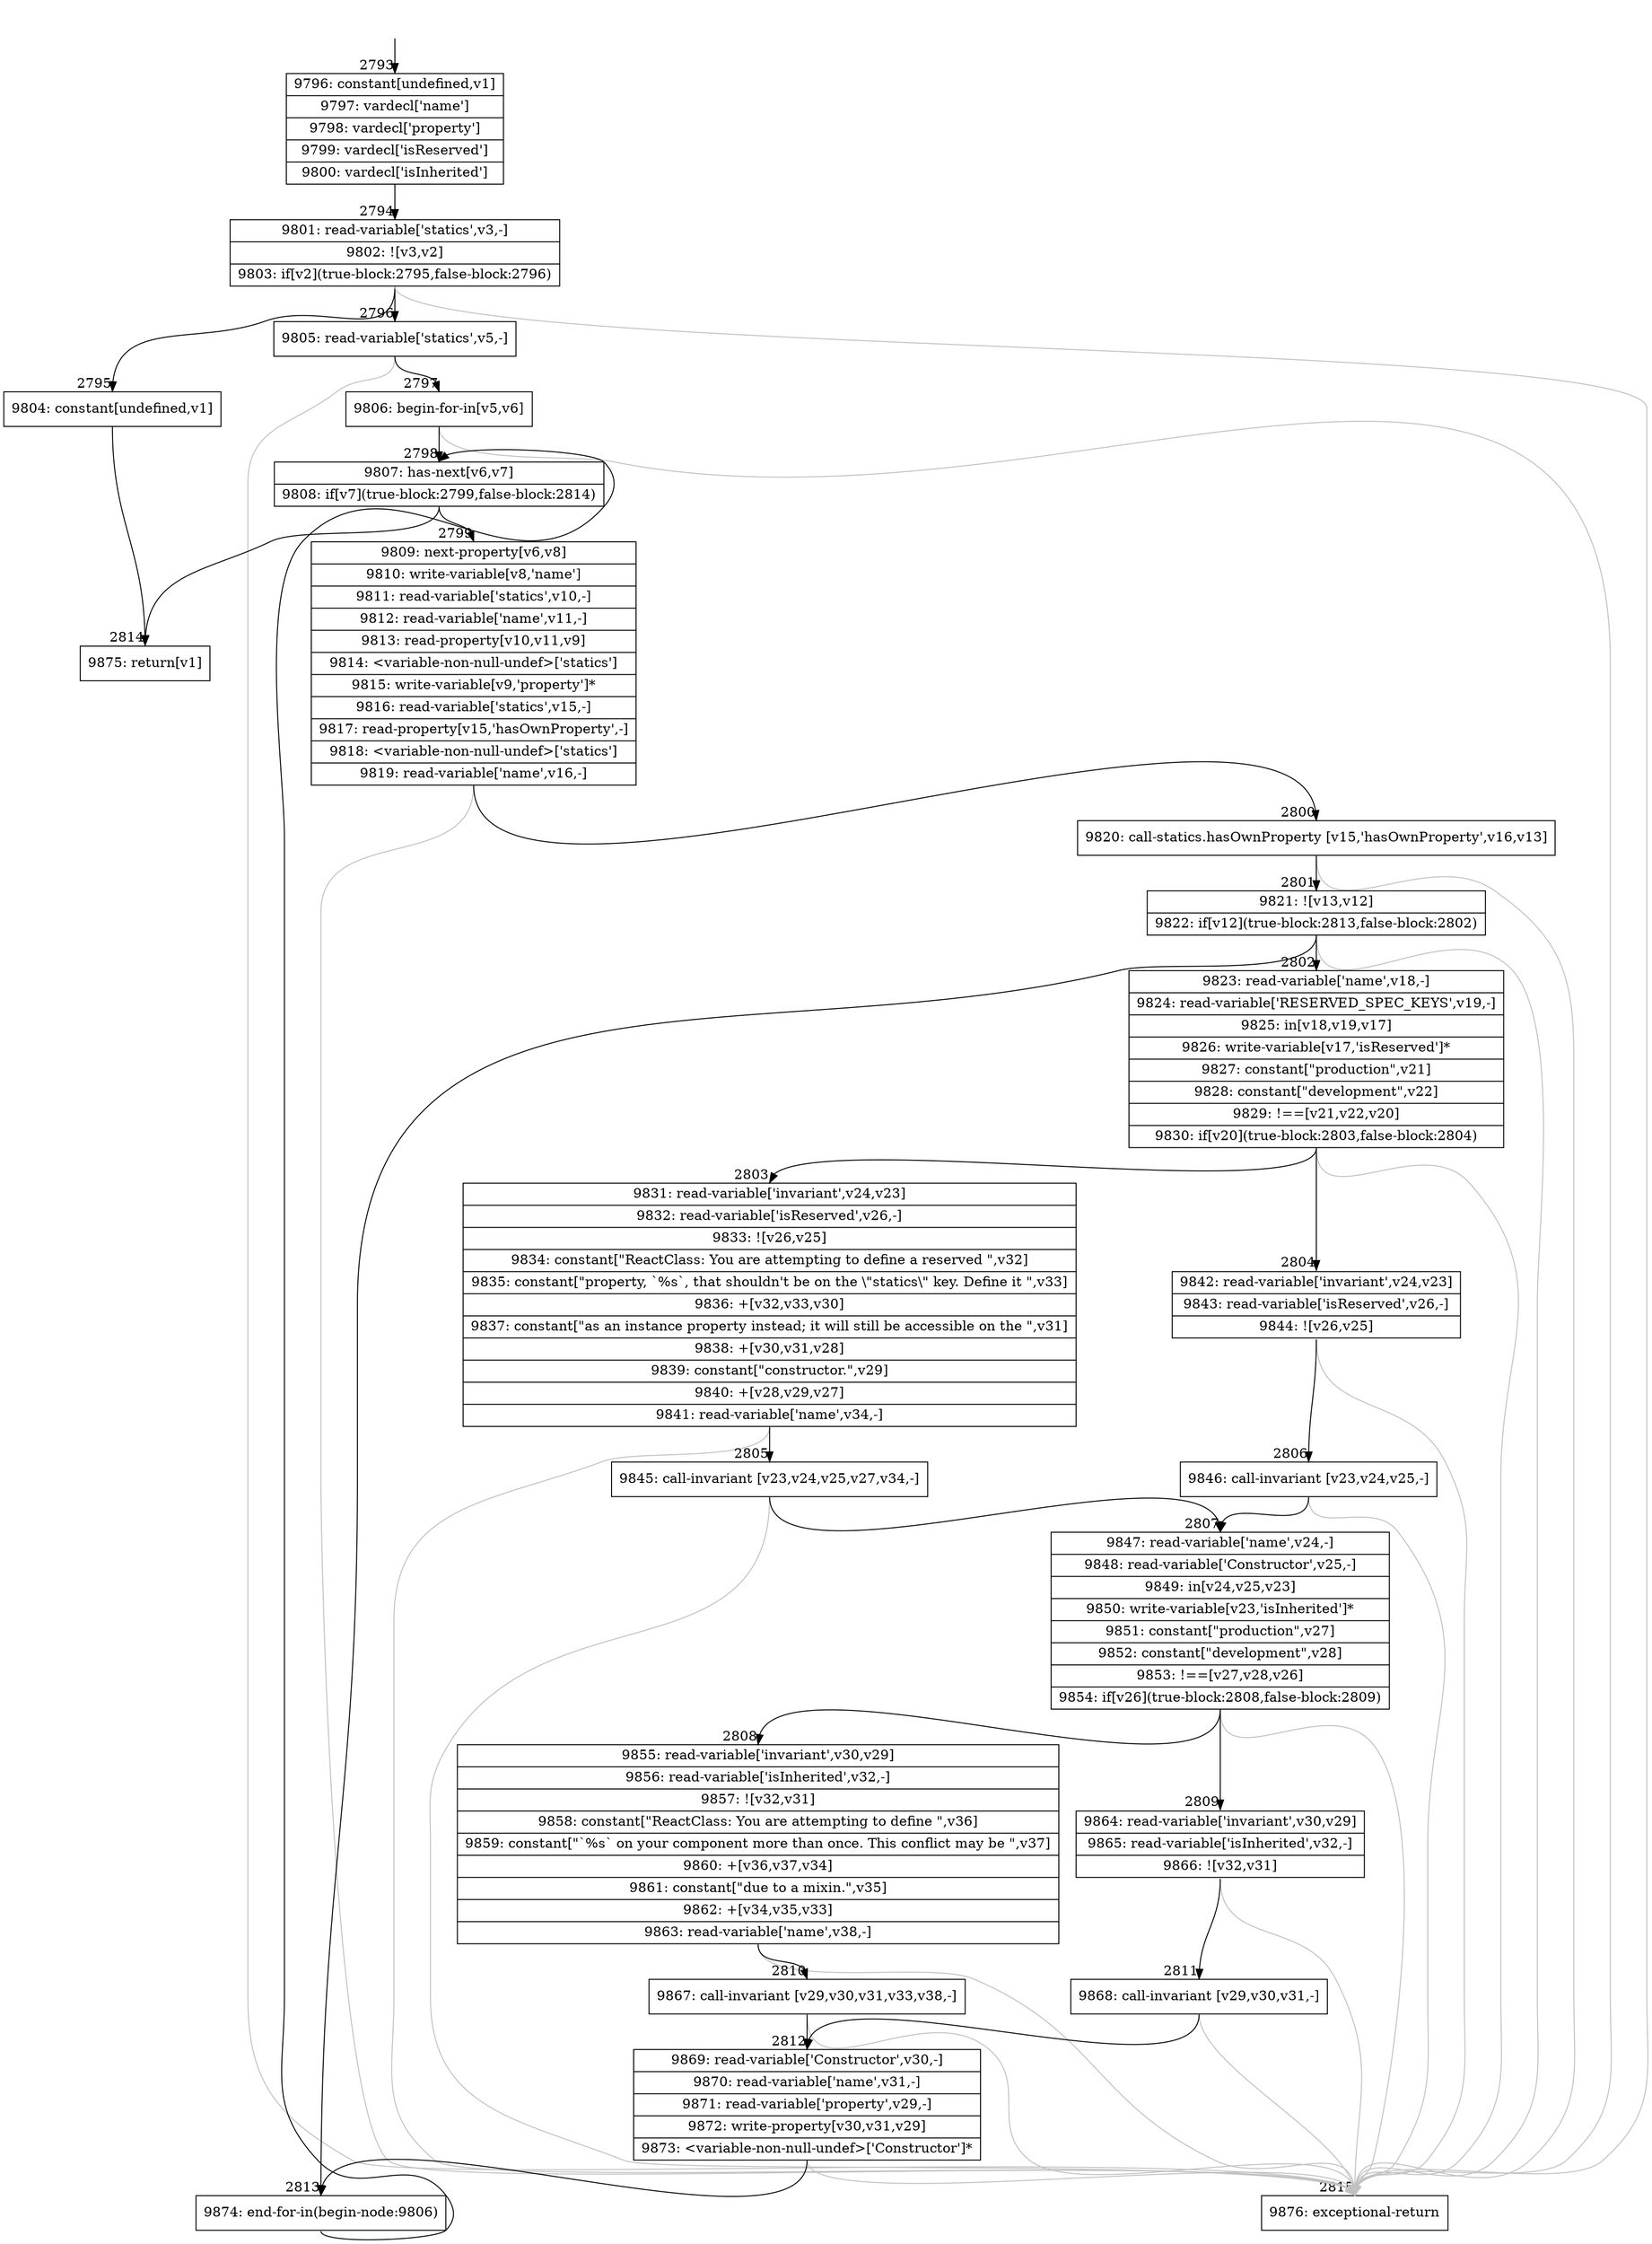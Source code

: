 digraph {
rankdir="TD"
BB_entry203[shape=none,label=""];
BB_entry203 -> BB2793 [tailport=s, headport=n, headlabel="    2793"]
BB2793 [shape=record label="{9796: constant[undefined,v1]|9797: vardecl['name']|9798: vardecl['property']|9799: vardecl['isReserved']|9800: vardecl['isInherited']}" ] 
BB2793 -> BB2794 [tailport=s, headport=n, headlabel="      2794"]
BB2794 [shape=record label="{9801: read-variable['statics',v3,-]|9802: ![v3,v2]|9803: if[v2](true-block:2795,false-block:2796)}" ] 
BB2794 -> BB2795 [tailport=s, headport=n, headlabel="      2795"]
BB2794 -> BB2796 [tailport=s, headport=n, headlabel="      2796"]
BB2794 -> BB2815 [tailport=s, headport=n, color=gray, headlabel="      2815"]
BB2795 [shape=record label="{9804: constant[undefined,v1]}" ] 
BB2795 -> BB2814 [tailport=s, headport=n, headlabel="      2814"]
BB2796 [shape=record label="{9805: read-variable['statics',v5,-]}" ] 
BB2796 -> BB2797 [tailport=s, headport=n, headlabel="      2797"]
BB2796 -> BB2815 [tailport=s, headport=n, color=gray]
BB2797 [shape=record label="{9806: begin-for-in[v5,v6]}" ] 
BB2797 -> BB2798 [tailport=s, headport=n, headlabel="      2798"]
BB2797 -> BB2815 [tailport=s, headport=n, color=gray]
BB2798 [shape=record label="{9807: has-next[v6,v7]|9808: if[v7](true-block:2799,false-block:2814)}" ] 
BB2798 -> BB2799 [tailport=s, headport=n, headlabel="      2799"]
BB2798 -> BB2814 [tailport=s, headport=n]
BB2799 [shape=record label="{9809: next-property[v6,v8]|9810: write-variable[v8,'name']|9811: read-variable['statics',v10,-]|9812: read-variable['name',v11,-]|9813: read-property[v10,v11,v9]|9814: \<variable-non-null-undef\>['statics']|9815: write-variable[v9,'property']*|9816: read-variable['statics',v15,-]|9817: read-property[v15,'hasOwnProperty',-]|9818: \<variable-non-null-undef\>['statics']|9819: read-variable['name',v16,-]}" ] 
BB2799 -> BB2800 [tailport=s, headport=n, headlabel="      2800"]
BB2799 -> BB2815 [tailport=s, headport=n, color=gray]
BB2800 [shape=record label="{9820: call-statics.hasOwnProperty [v15,'hasOwnProperty',v16,v13]}" ] 
BB2800 -> BB2801 [tailport=s, headport=n, headlabel="      2801"]
BB2800 -> BB2815 [tailport=s, headport=n, color=gray]
BB2801 [shape=record label="{9821: ![v13,v12]|9822: if[v12](true-block:2813,false-block:2802)}" ] 
BB2801 -> BB2813 [tailport=s, headport=n, headlabel="      2813"]
BB2801 -> BB2802 [tailport=s, headport=n, headlabel="      2802"]
BB2801 -> BB2815 [tailport=s, headport=n, color=gray]
BB2802 [shape=record label="{9823: read-variable['name',v18,-]|9824: read-variable['RESERVED_SPEC_KEYS',v19,-]|9825: in[v18,v19,v17]|9826: write-variable[v17,'isReserved']*|9827: constant[\"production\",v21]|9828: constant[\"development\",v22]|9829: !==[v21,v22,v20]|9830: if[v20](true-block:2803,false-block:2804)}" ] 
BB2802 -> BB2803 [tailport=s, headport=n, headlabel="      2803"]
BB2802 -> BB2804 [tailport=s, headport=n, headlabel="      2804"]
BB2802 -> BB2815 [tailport=s, headport=n, color=gray]
BB2803 [shape=record label="{9831: read-variable['invariant',v24,v23]|9832: read-variable['isReserved',v26,-]|9833: ![v26,v25]|9834: constant[\"ReactClass: You are attempting to define a reserved \",v32]|9835: constant[\"property, `%s`, that shouldn't be on the \\\"statics\\\" key. Define it \",v33]|9836: +[v32,v33,v30]|9837: constant[\"as an instance property instead; it will still be accessible on the \",v31]|9838: +[v30,v31,v28]|9839: constant[\"constructor.\",v29]|9840: +[v28,v29,v27]|9841: read-variable['name',v34,-]}" ] 
BB2803 -> BB2805 [tailport=s, headport=n, headlabel="      2805"]
BB2803 -> BB2815 [tailport=s, headport=n, color=gray]
BB2804 [shape=record label="{9842: read-variable['invariant',v24,v23]|9843: read-variable['isReserved',v26,-]|9844: ![v26,v25]}" ] 
BB2804 -> BB2806 [tailport=s, headport=n, headlabel="      2806"]
BB2804 -> BB2815 [tailport=s, headport=n, color=gray]
BB2805 [shape=record label="{9845: call-invariant [v23,v24,v25,v27,v34,-]}" ] 
BB2805 -> BB2807 [tailport=s, headport=n, headlabel="      2807"]
BB2805 -> BB2815 [tailport=s, headport=n, color=gray]
BB2806 [shape=record label="{9846: call-invariant [v23,v24,v25,-]}" ] 
BB2806 -> BB2807 [tailport=s, headport=n]
BB2806 -> BB2815 [tailport=s, headport=n, color=gray]
BB2807 [shape=record label="{9847: read-variable['name',v24,-]|9848: read-variable['Constructor',v25,-]|9849: in[v24,v25,v23]|9850: write-variable[v23,'isInherited']*|9851: constant[\"production\",v27]|9852: constant[\"development\",v28]|9853: !==[v27,v28,v26]|9854: if[v26](true-block:2808,false-block:2809)}" ] 
BB2807 -> BB2808 [tailport=s, headport=n, headlabel="      2808"]
BB2807 -> BB2809 [tailport=s, headport=n, headlabel="      2809"]
BB2807 -> BB2815 [tailport=s, headport=n, color=gray]
BB2808 [shape=record label="{9855: read-variable['invariant',v30,v29]|9856: read-variable['isInherited',v32,-]|9857: ![v32,v31]|9858: constant[\"ReactClass: You are attempting to define \",v36]|9859: constant[\"`%s` on your component more than once. This conflict may be \",v37]|9860: +[v36,v37,v34]|9861: constant[\"due to a mixin.\",v35]|9862: +[v34,v35,v33]|9863: read-variable['name',v38,-]}" ] 
BB2808 -> BB2810 [tailport=s, headport=n, headlabel="      2810"]
BB2808 -> BB2815 [tailport=s, headport=n, color=gray]
BB2809 [shape=record label="{9864: read-variable['invariant',v30,v29]|9865: read-variable['isInherited',v32,-]|9866: ![v32,v31]}" ] 
BB2809 -> BB2811 [tailport=s, headport=n, headlabel="      2811"]
BB2809 -> BB2815 [tailport=s, headport=n, color=gray]
BB2810 [shape=record label="{9867: call-invariant [v29,v30,v31,v33,v38,-]}" ] 
BB2810 -> BB2812 [tailport=s, headport=n, headlabel="      2812"]
BB2810 -> BB2815 [tailport=s, headport=n, color=gray]
BB2811 [shape=record label="{9868: call-invariant [v29,v30,v31,-]}" ] 
BB2811 -> BB2812 [tailport=s, headport=n]
BB2811 -> BB2815 [tailport=s, headport=n, color=gray]
BB2812 [shape=record label="{9869: read-variable['Constructor',v30,-]|9870: read-variable['name',v31,-]|9871: read-variable['property',v29,-]|9872: write-property[v30,v31,v29]|9873: \<variable-non-null-undef\>['Constructor']*}" ] 
BB2812 -> BB2813 [tailport=s, headport=n]
BB2812 -> BB2815 [tailport=s, headport=n, color=gray]
BB2813 [shape=record label="{9874: end-for-in(begin-node:9806)}" ] 
BB2813 -> BB2798 [tailport=s, headport=n]
BB2814 [shape=record label="{9875: return[v1]}" ] 
BB2815 [shape=record label="{9876: exceptional-return}" ] 
//#$~ 5554
}

